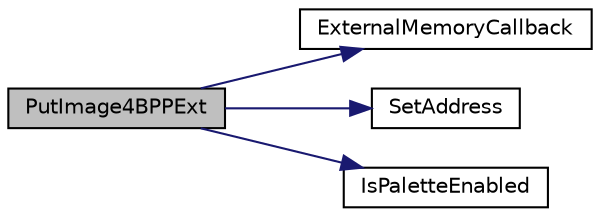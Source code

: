 digraph "PutImage4BPPExt"
{
  edge [fontname="Helvetica",fontsize="10",labelfontname="Helvetica",labelfontsize="10"];
  node [fontname="Helvetica",fontsize="10",shape=record];
  rankdir="LR";
  Node1 [label="PutImage4BPPExt",height=0.2,width=0.4,color="black", fillcolor="grey75", style="filled", fontcolor="black"];
  Node1 -> Node2 [color="midnightblue",fontsize="10",style="solid",fontname="Helvetica"];
  Node2 [label="ExternalMemoryCallback",height=0.2,width=0.4,color="black", fillcolor="white", style="filled",URL="$_primitive_8h.html#ae99cb247f7820909774ce7f4d345fc55"];
  Node1 -> Node3 [color="midnightblue",fontsize="10",style="solid",fontname="Helvetica"];
  Node3 [label="SetAddress",height=0.2,width=0.4,color="black", fillcolor="white", style="filled",URL="$_s_s_d1926_8c.html#a4d5ae5111ae8940f60d4d66bc660a699"];
  Node1 -> Node4 [color="midnightblue",fontsize="10",style="solid",fontname="Helvetica"];
  Node4 [label="IsPaletteEnabled",height=0.2,width=0.4,color="black", fillcolor="white", style="filled",URL="$_s_s_d1926_8c.html#a9c8f2ffee9f5da7b256c9d504b9524f3"];
}
